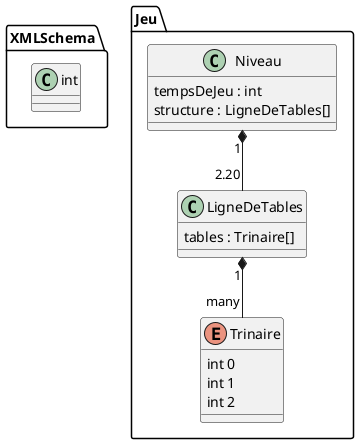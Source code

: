 @startuml
package XMLSchema{
  class int{}
}


package Jeu{
  class Niveau{
    tempsDeJeu : int
    structure : LigneDeTables[]
  }
  
  class LigneDeTables{
    tables : Trinaire[]
  }
  
  enum Trinaire{
    int 0
    int 1
    int 2
  }
}

Niveau "1" *-- "2.20" LigneDeTables
LigneDeTables "1" *-- "many" Trinaire
@enduml